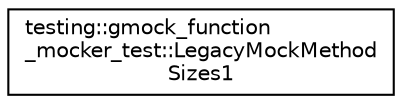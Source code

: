 digraph "Иерархия классов. Графический вид."
{
 // LATEX_PDF_SIZE
  edge [fontname="Helvetica",fontsize="10",labelfontname="Helvetica",labelfontsize="10"];
  node [fontname="Helvetica",fontsize="10",shape=record];
  rankdir="LR";
  Node0 [label="testing::gmock_function\l_mocker_test::LegacyMockMethod\lSizes1",height=0.2,width=0.4,color="black", fillcolor="white", style="filled",URL="$structtesting_1_1gmock__function__mocker__test_1_1_legacy_mock_method_sizes1.html",tooltip=" "];
}

